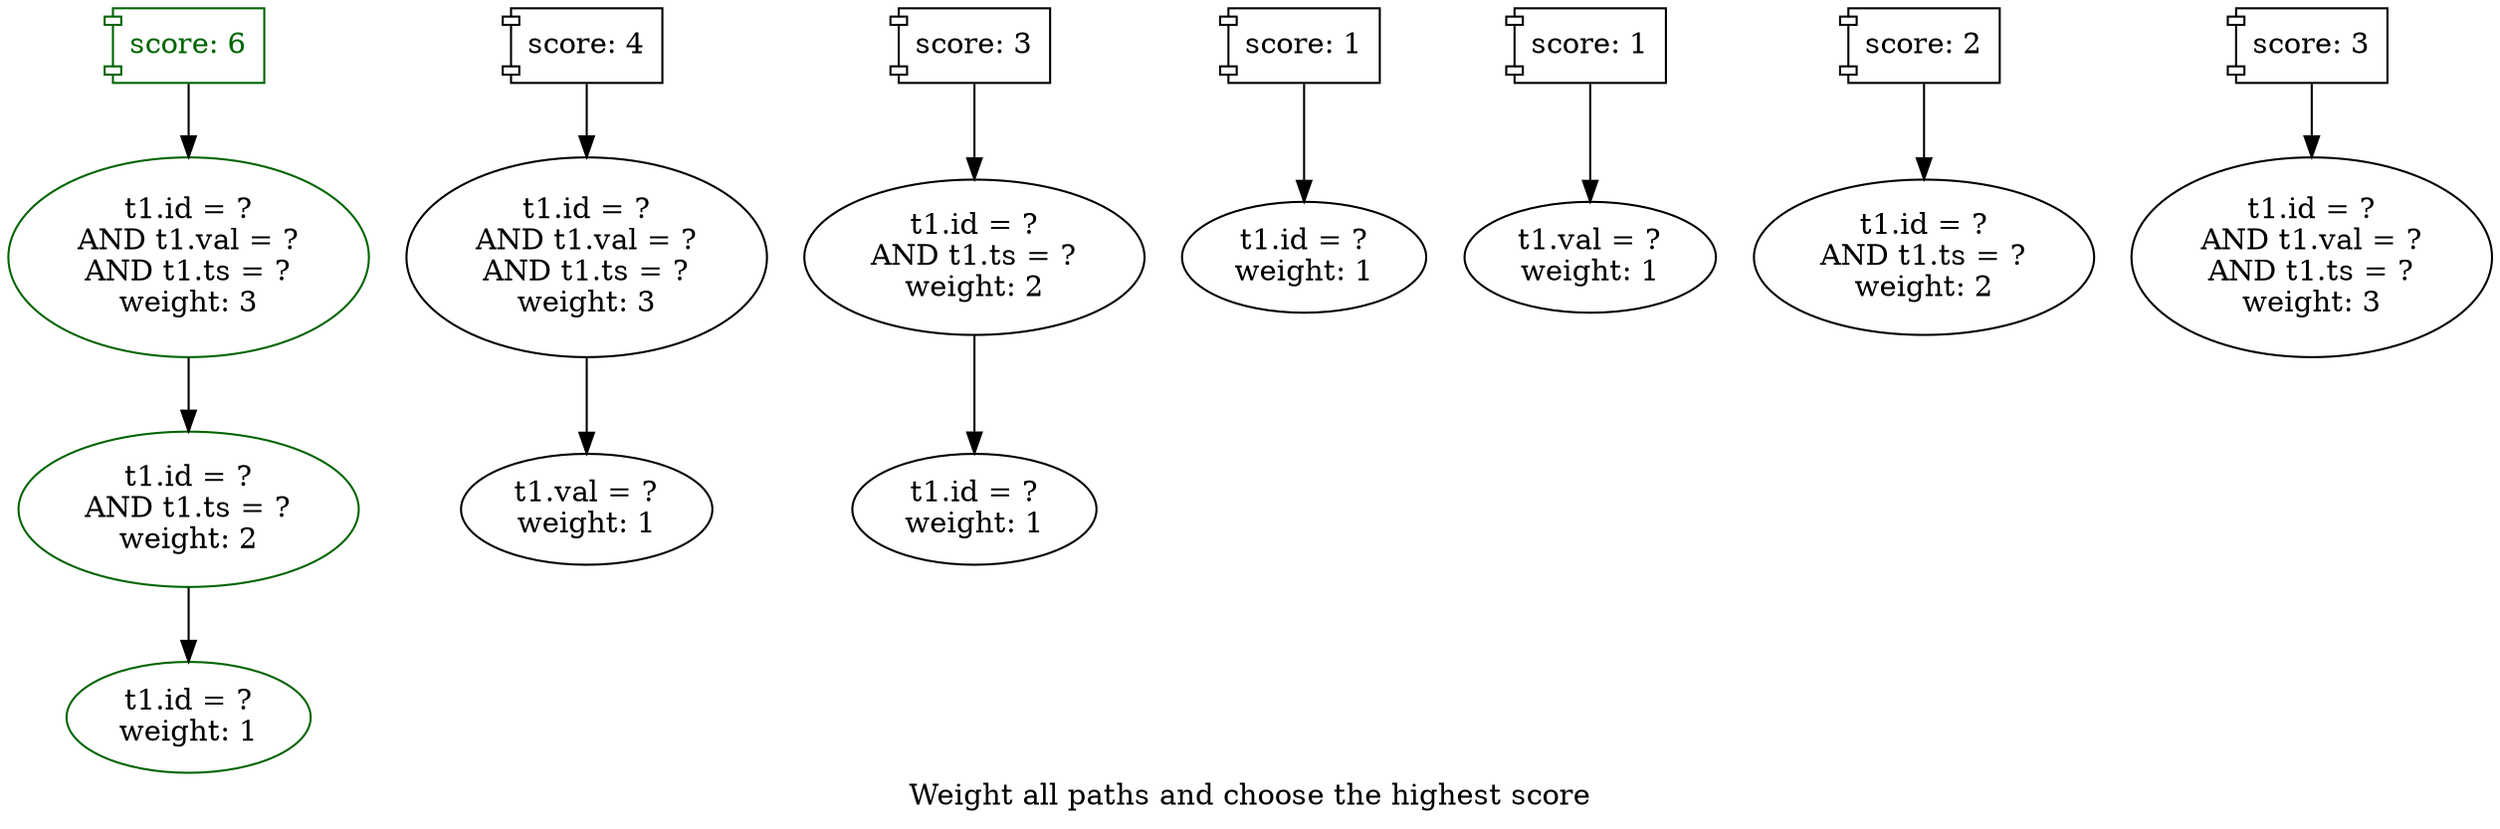 digraph quals {
    label="Weight all paths and choose the highest score"
    p1[label="score: 6" shape="component" color="darkgreen" fontcolor="darkgreen"];
    g1_q1[label="t1.id = ?\nweight: 1" color="darkgreen"];
    g1_q3[label="t1.id = ?\nAND t1.ts = ?\nweight: 2" color="darkgreen"];
    g1_q4[label="t1.id = ?\nAND t1.val = ?\nAND t1.ts = ?\nweight: 3" color="darkgreen"];

    p2[label="score: 4" shape="component"];
    g2_q2[label="t1.val = ?\nweight: 1"];
    g2_q4[label="t1.id = ?\nAND t1.val = ?\nAND t1.ts = ?\nweight: 3"];

    p3[label="score: 3" shape="component"];
    g3_q1[label="t1.id = ?\nweight: 1"];
    g3_q3[label="t1.id = ?\nAND t1.ts = ?\nweight: 2"];

    p4[label="score: 1" shape="component"];
    q1[label="t1.id = ?\nweight: 1"];
    p5[label="score: 1" shape="component"];
    q2[label="t1.val = ?\nweight: 1"];
    p6[label="score: 2" shape="component"];
    q3[label="t1.id = ?\nAND t1.ts = ?\nweight: 2"];
    p7[label="score: 3" shape="component"];
    q4[label="t1.id = ?\nAND t1.val = ?\nAND t1.ts = ?\nweight: 3"];

    p1 -> g1_q4;
    g1_q4 -> g1_q3;
    g1_q3 -> g1_q1;

    p2 -> g2_q4;
    g2_q4 -> g2_q2;

    p3 -> g3_q3;
    g3_q3 -> g3_q1;

    p4 -> q1;
    p5 -> q2;
    p6 -> q3;
    p7 -> q4;
}
